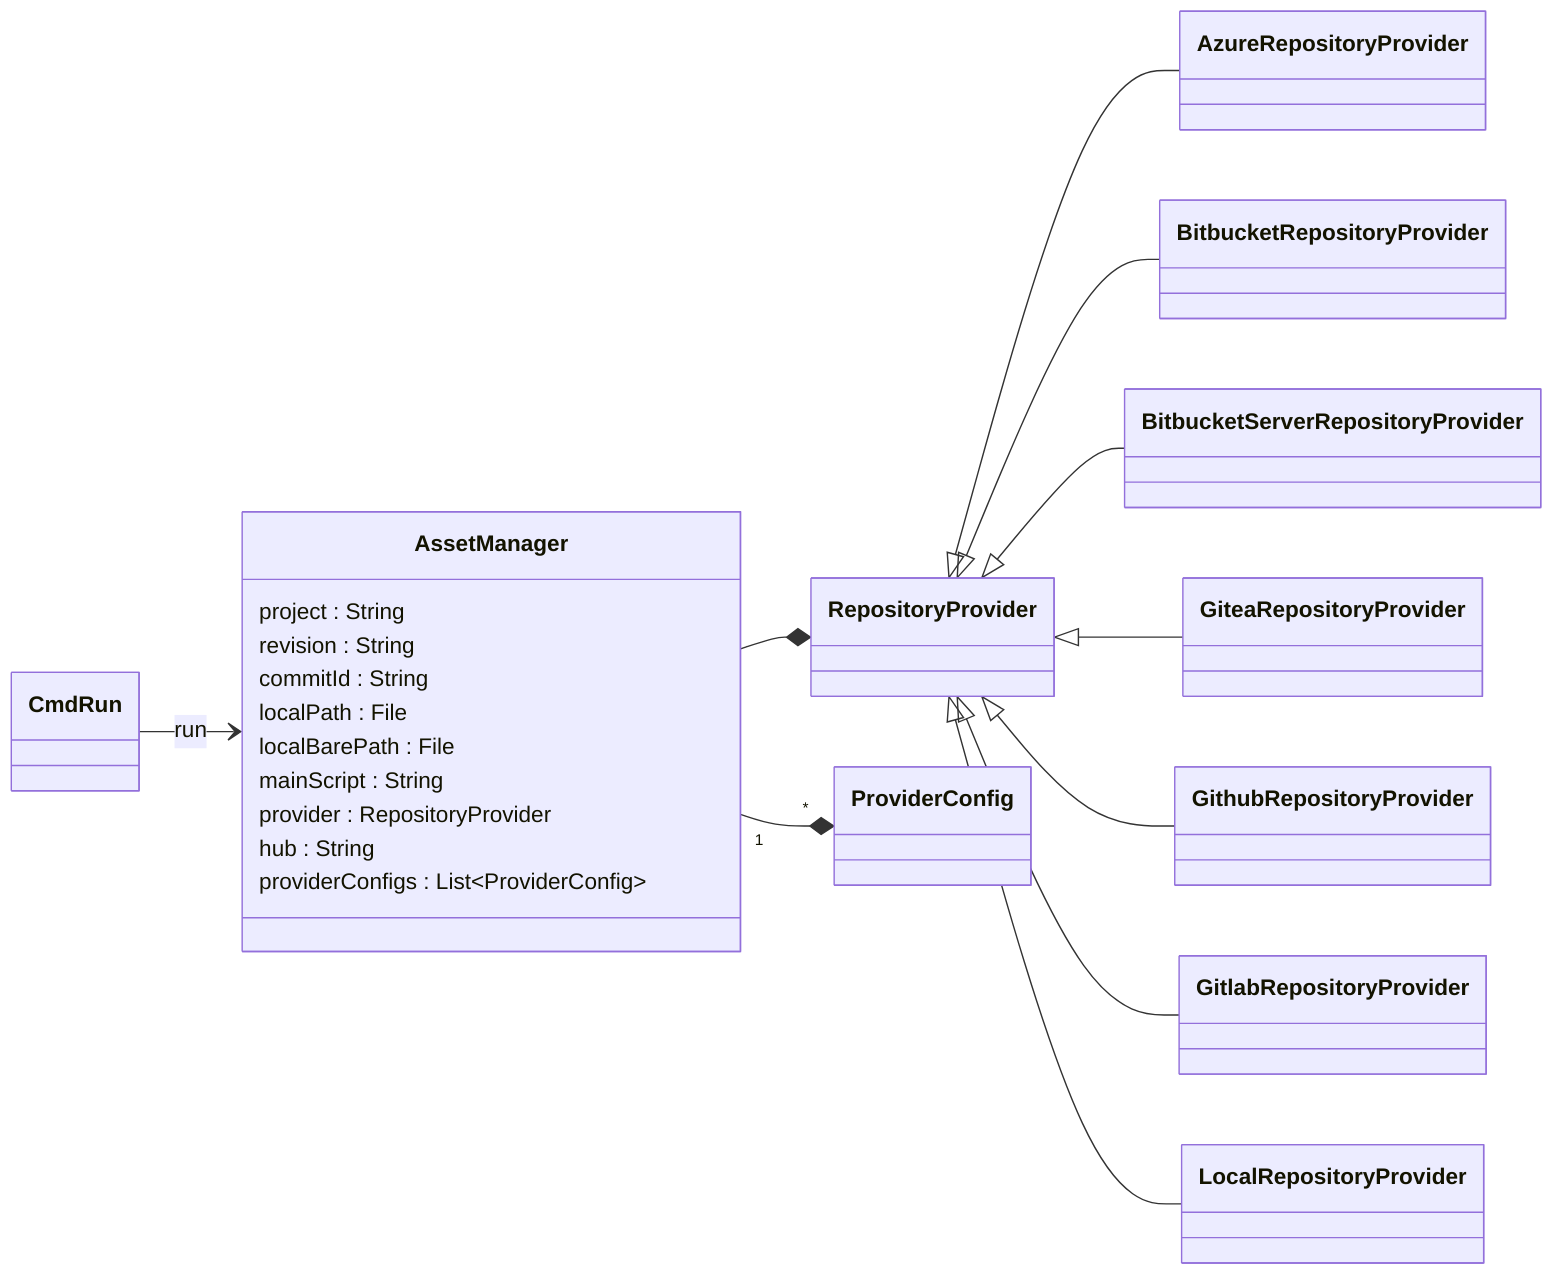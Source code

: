 classDiagram
    %%
    %% nextflow.scm
    %%
    direction LR

    CmdRun --> AssetManager : run

    class AssetManager {
        project : String
        revision : String
        commitId : String
        localPath : File
        localBarePath : File
        mainScript : String
        provider : RepositoryProvider
        hub : String
        providerConfigs : List~ProviderConfig~
    }
    AssetManager --* RepositoryProvider
    AssetManager "1" --* "*" ProviderConfig

    RepositoryProvider <|-- AzureRepositoryProvider
    RepositoryProvider <|-- BitbucketRepositoryProvider
    RepositoryProvider <|-- BitbucketServerRepositoryProvider
    RepositoryProvider <|-- GiteaRepositoryProvider
    RepositoryProvider <|-- GithubRepositoryProvider
    RepositoryProvider <|-- GitlabRepositoryProvider
    RepositoryProvider <|-- LocalRepositoryProvider